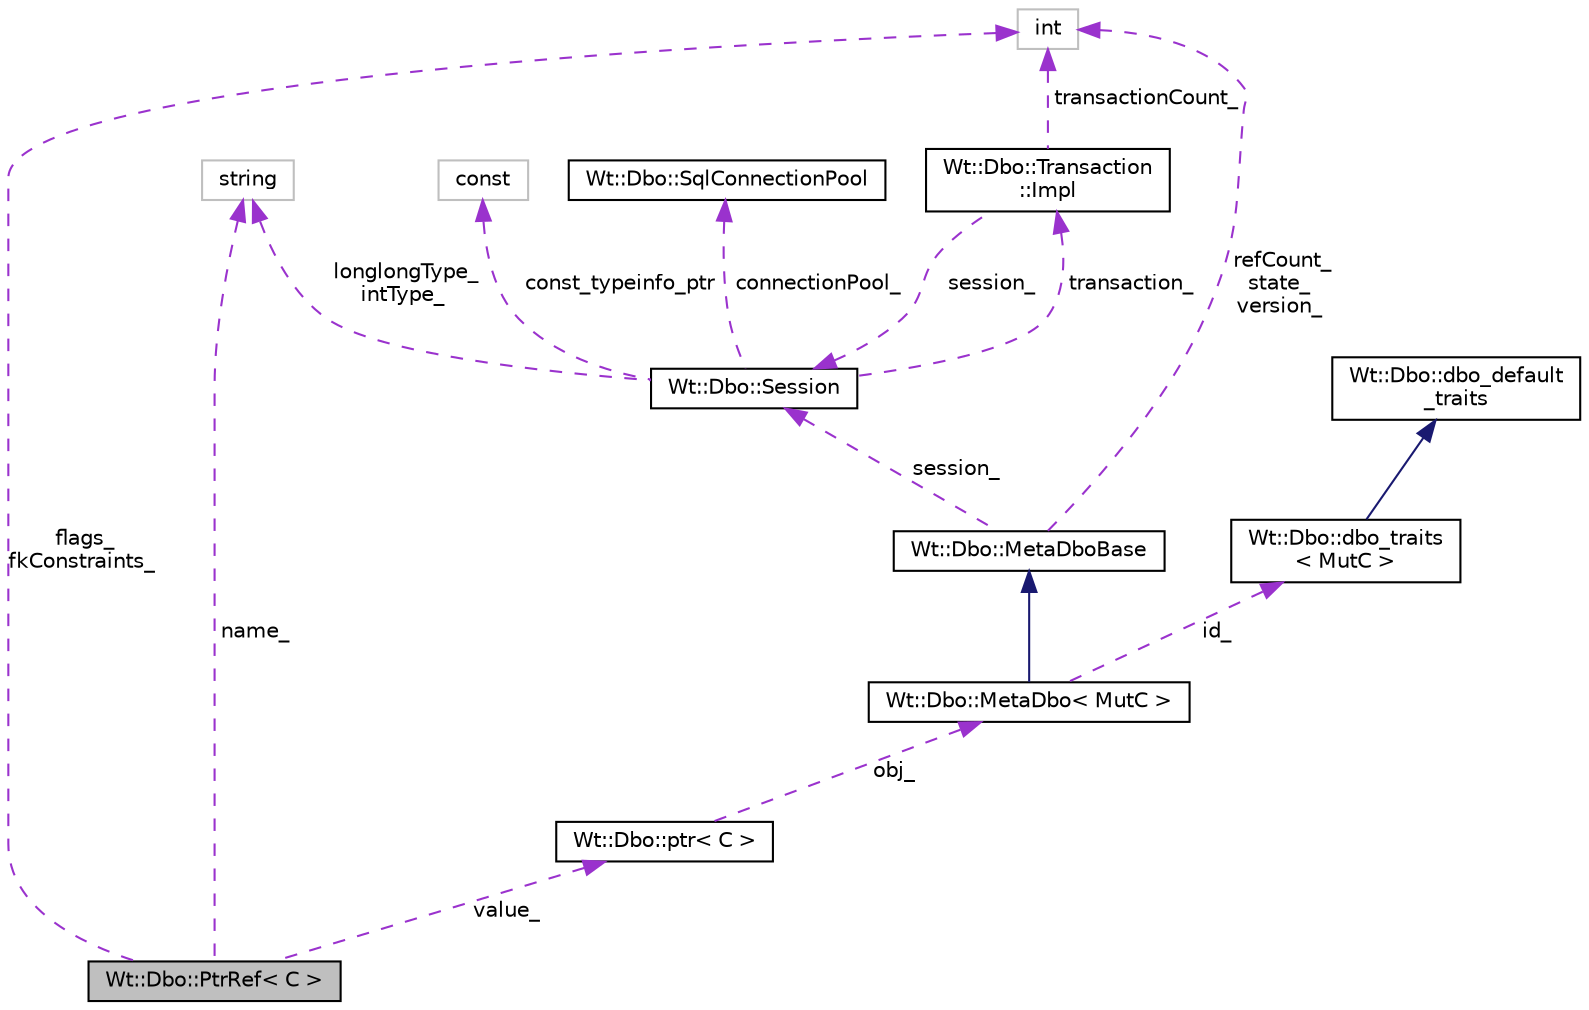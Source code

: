 digraph "Wt::Dbo::PtrRef&lt; C &gt;"
{
 // LATEX_PDF_SIZE
  edge [fontname="Helvetica",fontsize="10",labelfontname="Helvetica",labelfontsize="10"];
  node [fontname="Helvetica",fontsize="10",shape=record];
  Node1 [label="Wt::Dbo::PtrRef\< C \>",height=0.2,width=0.4,color="black", fillcolor="grey75", style="filled", fontcolor="black",tooltip=" "];
  Node2 -> Node1 [dir="back",color="darkorchid3",fontsize="10",style="dashed",label=" flags_\nfkConstraints_" ];
  Node2 [label="int",height=0.2,width=0.4,color="grey75", fillcolor="white", style="filled",tooltip=" "];
  Node3 -> Node1 [dir="back",color="darkorchid3",fontsize="10",style="dashed",label=" name_" ];
  Node3 [label="string",height=0.2,width=0.4,color="grey75", fillcolor="white", style="filled",tooltip=" "];
  Node4 -> Node1 [dir="back",color="darkorchid3",fontsize="10",style="dashed",label=" value_" ];
  Node4 [label="Wt::Dbo::ptr\< C \>",height=0.2,width=0.4,color="black", fillcolor="white", style="filled",URL="$classWt_1_1Dbo_1_1ptr.html",tooltip=" "];
  Node5 -> Node4 [dir="back",color="darkorchid3",fontsize="10",style="dashed",label=" obj_" ];
  Node5 [label="Wt::Dbo::MetaDbo\< MutC \>",height=0.2,width=0.4,color="black", fillcolor="white", style="filled",URL="$classWt_1_1Dbo_1_1MetaDbo.html",tooltip=" "];
  Node6 -> Node5 [dir="back",color="midnightblue",fontsize="10",style="solid"];
  Node6 [label="Wt::Dbo::MetaDboBase",height=0.2,width=0.4,color="black", fillcolor="white", style="filled",URL="$classWt_1_1Dbo_1_1MetaDboBase.html",tooltip=" "];
  Node2 -> Node6 [dir="back",color="darkorchid3",fontsize="10",style="dashed",label=" refCount_\nstate_\nversion_" ];
  Node7 -> Node6 [dir="back",color="darkorchid3",fontsize="10",style="dashed",label=" session_" ];
  Node7 [label="Wt::Dbo::Session",height=0.2,width=0.4,color="black", fillcolor="white", style="filled",URL="$classWt_1_1Dbo_1_1Session.html",tooltip="A database session."];
  Node8 -> Node7 [dir="back",color="darkorchid3",fontsize="10",style="dashed",label=" transaction_" ];
  Node8 [label="Wt::Dbo::Transaction\l::Impl",height=0.2,width=0.4,color="black", fillcolor="white", style="filled",URL="$structWt_1_1Dbo_1_1Transaction_1_1Impl.html",tooltip=" "];
  Node2 -> Node8 [dir="back",color="darkorchid3",fontsize="10",style="dashed",label=" transactionCount_" ];
  Node7 -> Node8 [dir="back",color="darkorchid3",fontsize="10",style="dashed",label=" session_" ];
  Node3 -> Node7 [dir="back",color="darkorchid3",fontsize="10",style="dashed",label=" longlongType_\nintType_" ];
  Node9 -> Node7 [dir="back",color="darkorchid3",fontsize="10",style="dashed",label=" const_typeinfo_ptr" ];
  Node9 [label="const",height=0.2,width=0.4,color="grey75", fillcolor="white", style="filled",tooltip=" "];
  Node10 -> Node7 [dir="back",color="darkorchid3",fontsize="10",style="dashed",label=" connectionPool_" ];
  Node10 [label="Wt::Dbo::SqlConnectionPool",height=0.2,width=0.4,color="black", fillcolor="white", style="filled",URL="$classWt_1_1Dbo_1_1SqlConnectionPool.html",tooltip="Abstract base class for a SQL connection pool."];
  Node11 -> Node5 [dir="back",color="darkorchid3",fontsize="10",style="dashed",label=" id_" ];
  Node11 [label="Wt::Dbo::dbo_traits\l\< MutC \>",height=0.2,width=0.4,color="black", fillcolor="white", style="filled",URL="$structWt_1_1Dbo_1_1dbo__traits.html",tooltip=" "];
  Node12 -> Node11 [dir="back",color="midnightblue",fontsize="10",style="solid"];
  Node12 [label="Wt::Dbo::dbo_default\l_traits",height=0.2,width=0.4,color="black", fillcolor="white", style="filled",URL="$structWt_1_1Dbo_1_1dbo__default__traits.html",tooltip="Default traits for a class mapped with Wt::Dbo."];
}
